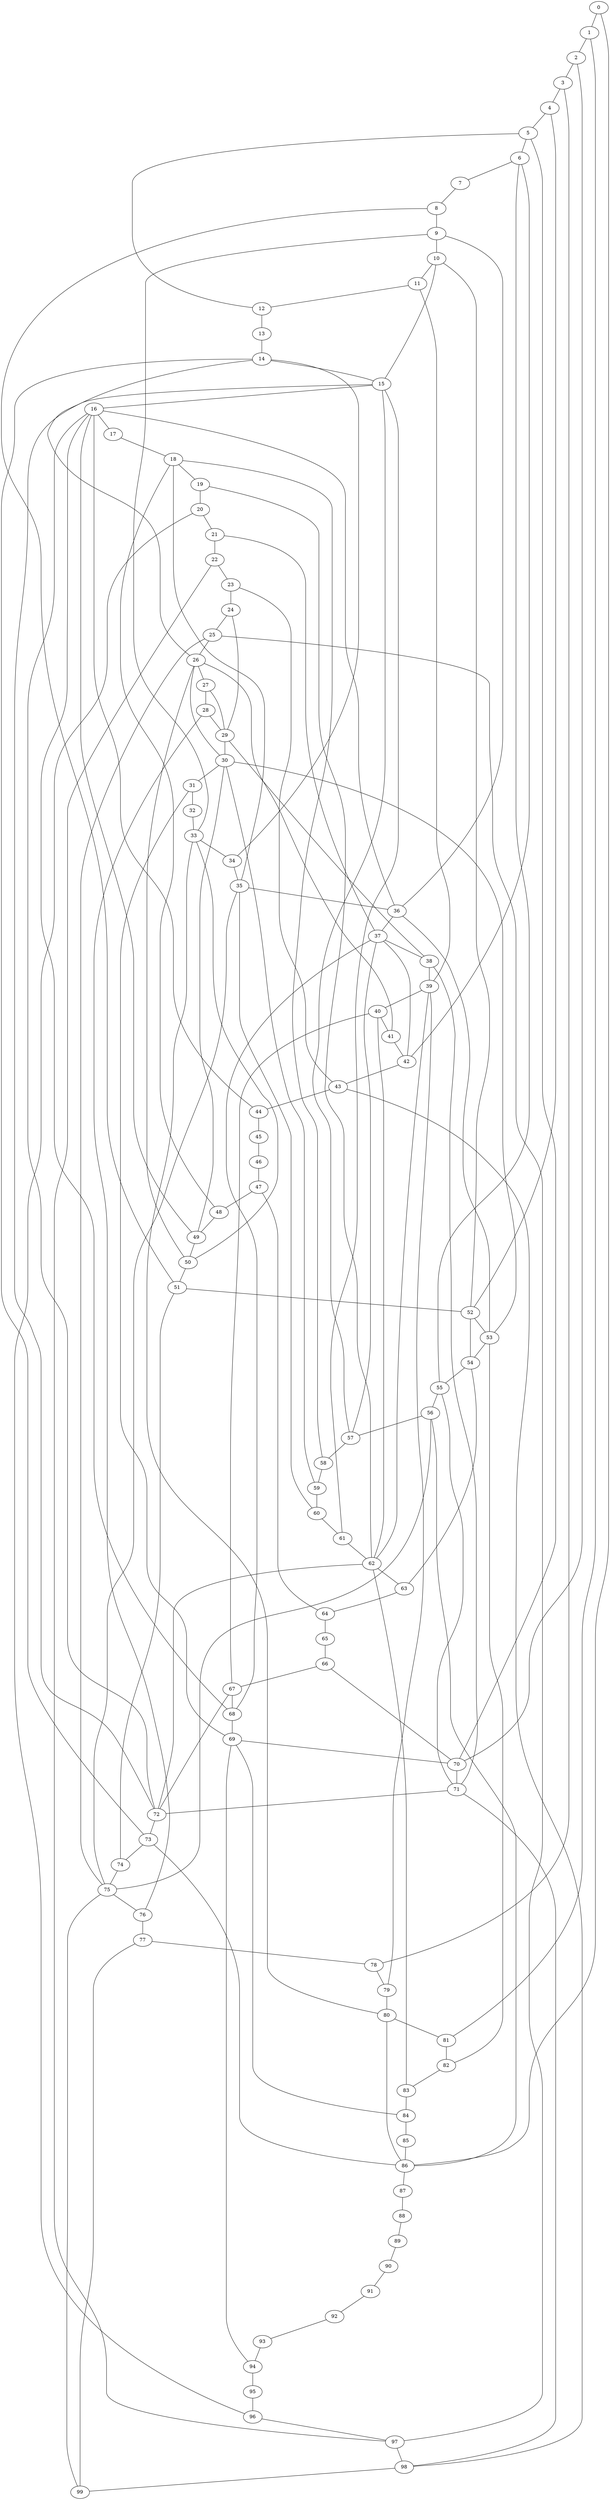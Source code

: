 
graph graphname {
    0 -- 1
0 -- 86
1 -- 2
1 -- 81
2 -- 3
2 -- 70
3 -- 4
3 -- 78
4 -- 5
4 -- 52
5 -- 6
5 -- 12
5 -- 70
6 -- 7
6 -- 42
6 -- 55
7 -- 8
8 -- 9
8 -- 51
9 -- 10
9 -- 33
9 -- 36
10 -- 11
10 -- 15
10 -- 52
11 -- 12
11 -- 39
12 -- 13
13 -- 14
14 -- 15
14 -- 26
14 -- 34
14 -- 73
15 -- 16
15 -- 57
15 -- 61
15 -- 72
16 -- 17
16 -- 49
16 -- 68
16 -- 44
16 -- 72
16 -- 36
17 -- 18
18 -- 19
18 -- 48
18 -- 35
18 -- 58
19 -- 20
19 -- 62
20 -- 21
20 -- 96
21 -- 22
21 -- 37
22 -- 23
22 -- 97
23 -- 24
23 -- 43
24 -- 25
24 -- 29
25 -- 26
25 -- 75
25 -- 97
26 -- 27
26 -- 41
26 -- 30
26 -- 50
27 -- 28
27 -- 29
28 -- 29
28 -- 76
29 -- 30
29 -- 38
30 -- 31
30 -- 53
30 -- 49
30 -- 59
31 -- 32
31 -- 69
32 -- 33
33 -- 34
33 -- 80
33 -- 50
34 -- 35
35 -- 36
35 -- 60
35 -- 75
36 -- 37
36 -- 53
37 -- 38
37 -- 68
37 -- 42
37 -- 57
38 -- 39
38 -- 71
39 -- 40
39 -- 79
39 -- 62
40 -- 41
40 -- 67
40 -- 62
41 -- 42
42 -- 43
43 -- 44
43 -- 98
44 -- 45
45 -- 46
46 -- 47
47 -- 48
47 -- 64
48 -- 49
49 -- 50
50 -- 51
51 -- 52
51 -- 74
52 -- 53
52 -- 54
53 -- 54
53 -- 82
54 -- 55
54 -- 63
55 -- 56
55 -- 71
56 -- 57
56 -- 75
56 -- 86
57 -- 58
58 -- 59
59 -- 60
60 -- 61
61 -- 62
62 -- 63
62 -- 72
62 -- 83
63 -- 64
64 -- 65
65 -- 66
66 -- 67
66 -- 70
67 -- 68
67 -- 72
68 -- 69
69 -- 70
69 -- 94
69 -- 84
70 -- 71
71 -- 72
71 -- 98
72 -- 73
73 -- 74
73 -- 86
74 -- 75
75 -- 76
75 -- 99
76 -- 77
77 -- 78
77 -- 99
78 -- 79
79 -- 80
80 -- 81
80 -- 86
81 -- 82
82 -- 83
83 -- 84
84 -- 85
85 -- 86
86 -- 87
87 -- 88
88 -- 89
89 -- 90
90 -- 91
91 -- 92
92 -- 93
93 -- 94
94 -- 95
95 -- 96
96 -- 97
97 -- 98
98 -- 99

}
